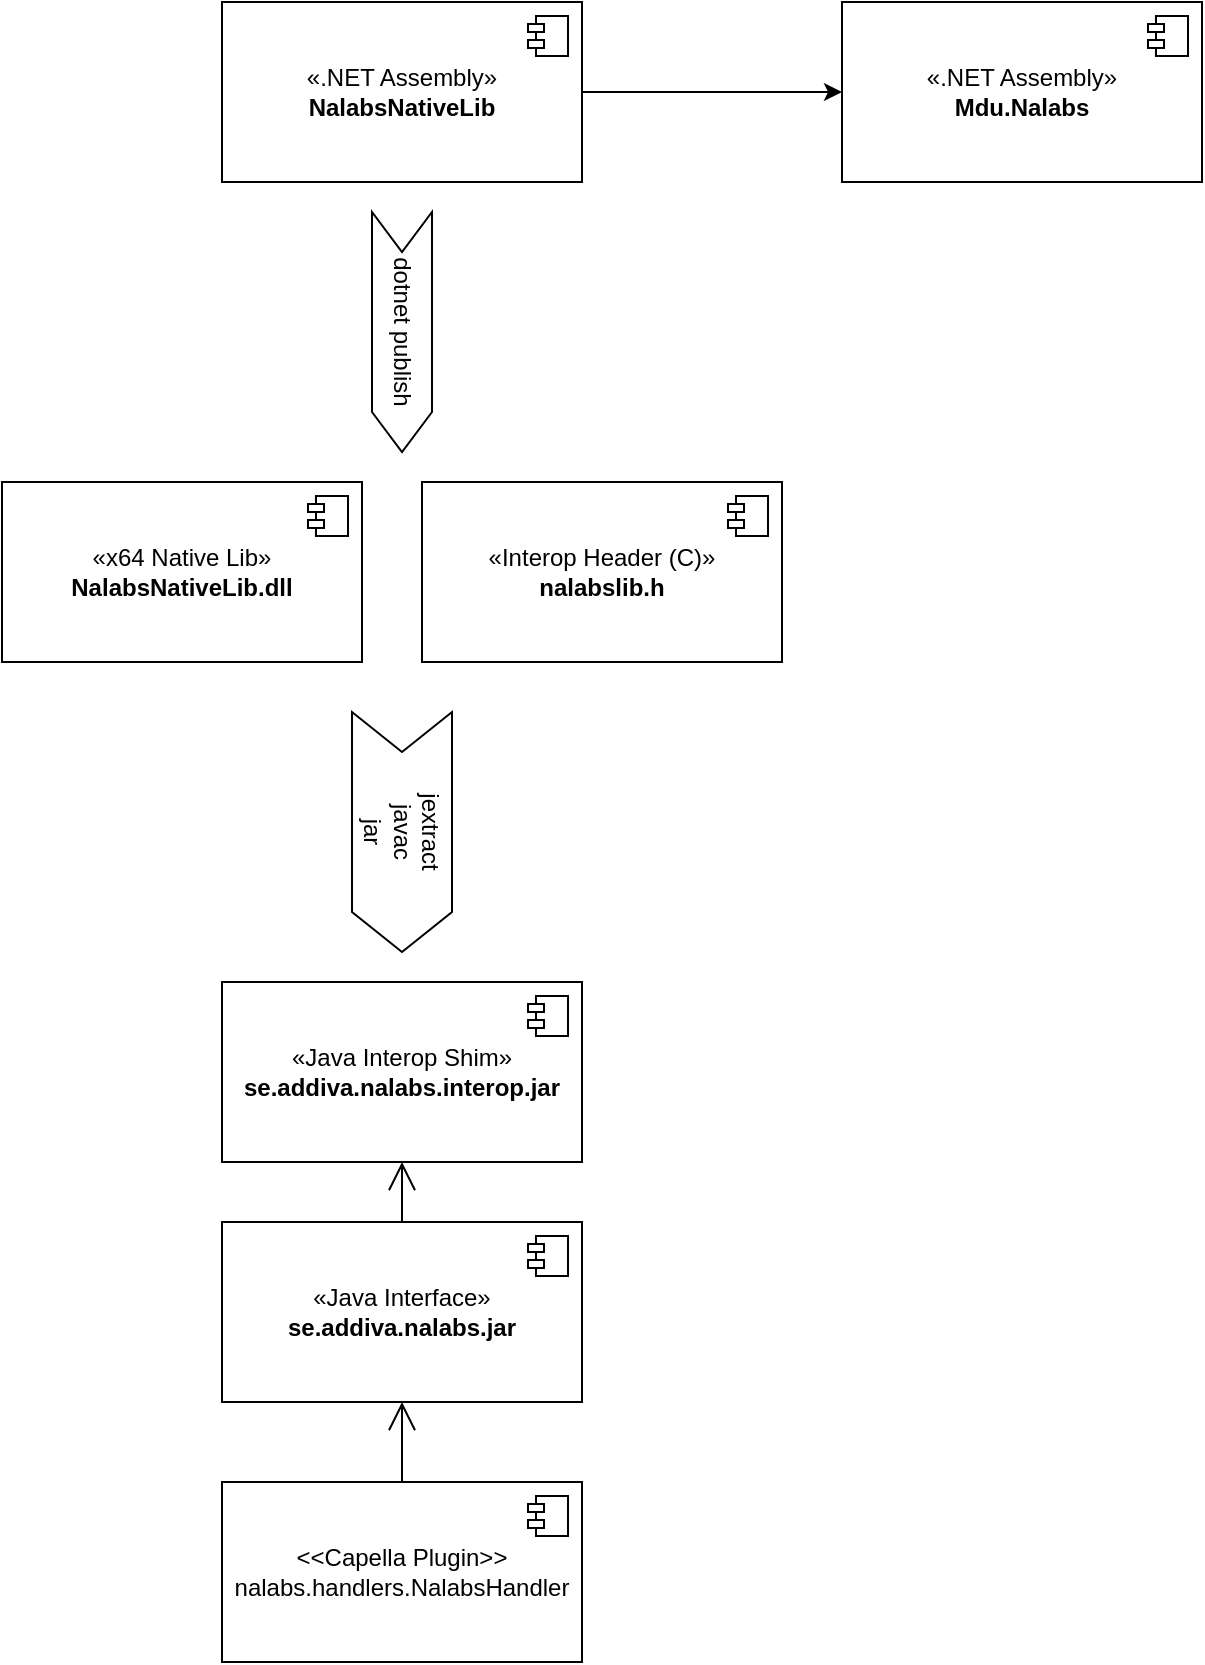 <mxfile version="24.7.17">
  <diagram name="Page-1" id="MGDGmpZSyVgaTRlbkTtH">
    <mxGraphModel dx="1832" dy="1170" grid="1" gridSize="10" guides="1" tooltips="1" connect="1" arrows="1" fold="1" page="1" pageScale="1" pageWidth="2339" pageHeight="3300" math="0" shadow="0">
      <root>
        <mxCell id="0" />
        <mxCell id="1" parent="0" />
        <mxCell id="g8Z4kxHq73Jc4_GuOxYK-3" style="edgeStyle=orthogonalEdgeStyle;rounded=0;orthogonalLoop=1;jettySize=auto;html=1;" parent="1" source="JlcqS9PgpwNqPmVSO1wy-2" target="g8Z4kxHq73Jc4_GuOxYK-1" edge="1">
          <mxGeometry relative="1" as="geometry" />
        </mxCell>
        <mxCell id="JlcqS9PgpwNqPmVSO1wy-2" value="«.NET Assembly»&lt;br&gt;&lt;b&gt;NalabsNativeLib&lt;/b&gt;" style="html=1;dropTarget=0;whiteSpace=wrap;" parent="1" vertex="1">
          <mxGeometry x="210" y="50" width="180" height="90" as="geometry" />
        </mxCell>
        <mxCell id="JlcqS9PgpwNqPmVSO1wy-3" value="" style="shape=module;jettyWidth=8;jettyHeight=4;" parent="JlcqS9PgpwNqPmVSO1wy-2" vertex="1">
          <mxGeometry x="1" width="20" height="20" relative="1" as="geometry">
            <mxPoint x="-27" y="7" as="offset" />
          </mxGeometry>
        </mxCell>
        <mxCell id="JlcqS9PgpwNqPmVSO1wy-4" value="«x64 Native Lib»&lt;br&gt;&lt;b&gt;NalabsNativeLib.dll&lt;/b&gt;" style="html=1;dropTarget=0;whiteSpace=wrap;" parent="1" vertex="1">
          <mxGeometry x="100" y="290" width="180" height="90" as="geometry" />
        </mxCell>
        <mxCell id="JlcqS9PgpwNqPmVSO1wy-5" value="" style="shape=module;jettyWidth=8;jettyHeight=4;" parent="JlcqS9PgpwNqPmVSO1wy-4" vertex="1">
          <mxGeometry x="1" width="20" height="20" relative="1" as="geometry">
            <mxPoint x="-27" y="7" as="offset" />
          </mxGeometry>
        </mxCell>
        <mxCell id="JlcqS9PgpwNqPmVSO1wy-6" value="«Java Interop Shim»&lt;br&gt;&lt;b&gt;se.addiva.nalabs.interop.jar&lt;/b&gt;" style="html=1;dropTarget=0;whiteSpace=wrap;" parent="1" vertex="1">
          <mxGeometry x="210" y="540" width="180" height="90" as="geometry" />
        </mxCell>
        <mxCell id="JlcqS9PgpwNqPmVSO1wy-7" value="" style="shape=module;jettyWidth=8;jettyHeight=4;" parent="JlcqS9PgpwNqPmVSO1wy-6" vertex="1">
          <mxGeometry x="1" width="20" height="20" relative="1" as="geometry">
            <mxPoint x="-27" y="7" as="offset" />
          </mxGeometry>
        </mxCell>
        <mxCell id="JlcqS9PgpwNqPmVSO1wy-8" value="«Interop Header (C)»&lt;br&gt;&lt;b&gt;nalabslib.h&lt;/b&gt;" style="html=1;dropTarget=0;whiteSpace=wrap;" parent="1" vertex="1">
          <mxGeometry x="310" y="290" width="180" height="90" as="geometry" />
        </mxCell>
        <mxCell id="JlcqS9PgpwNqPmVSO1wy-9" value="" style="shape=module;jettyWidth=8;jettyHeight=4;" parent="JlcqS9PgpwNqPmVSO1wy-8" vertex="1">
          <mxGeometry x="1" width="20" height="20" relative="1" as="geometry">
            <mxPoint x="-27" y="7" as="offset" />
          </mxGeometry>
        </mxCell>
        <mxCell id="JlcqS9PgpwNqPmVSO1wy-10" value="«Java Interface»&lt;br&gt;&lt;b&gt;se.addiva.nalabs.jar&lt;/b&gt;" style="html=1;dropTarget=0;whiteSpace=wrap;" parent="1" vertex="1">
          <mxGeometry x="210" y="660" width="180" height="90" as="geometry" />
        </mxCell>
        <mxCell id="JlcqS9PgpwNqPmVSO1wy-11" value="" style="shape=module;jettyWidth=8;jettyHeight=4;" parent="JlcqS9PgpwNqPmVSO1wy-10" vertex="1">
          <mxGeometry x="1" width="20" height="20" relative="1" as="geometry">
            <mxPoint x="-27" y="7" as="offset" />
          </mxGeometry>
        </mxCell>
        <mxCell id="JlcqS9PgpwNqPmVSO1wy-13" value="dotnet publish" style="shape=step;perimeter=stepPerimeter;whiteSpace=wrap;html=1;fixedSize=1;rotation=90;" parent="1" vertex="1">
          <mxGeometry x="240" y="200" width="120" height="30" as="geometry" />
        </mxCell>
        <mxCell id="JlcqS9PgpwNqPmVSO1wy-14" value="jextract&lt;br&gt;javac&lt;br&gt;jar" style="shape=step;perimeter=stepPerimeter;whiteSpace=wrap;html=1;fixedSize=1;rotation=90;" parent="1" vertex="1">
          <mxGeometry x="240" y="440" width="120" height="50" as="geometry" />
        </mxCell>
        <mxCell id="JlcqS9PgpwNqPmVSO1wy-19" value="&lt;div&gt;&amp;lt;&amp;lt;Capella Plugin&amp;gt;&amp;gt;&lt;/div&gt;nalabs.handlers.NalabsHandler" style="html=1;dropTarget=0;whiteSpace=wrap;" parent="1" vertex="1">
          <mxGeometry x="210" y="790" width="180" height="90" as="geometry" />
        </mxCell>
        <mxCell id="JlcqS9PgpwNqPmVSO1wy-20" value="" style="shape=module;jettyWidth=8;jettyHeight=4;" parent="JlcqS9PgpwNqPmVSO1wy-19" vertex="1">
          <mxGeometry x="1" width="20" height="20" relative="1" as="geometry">
            <mxPoint x="-27" y="7" as="offset" />
          </mxGeometry>
        </mxCell>
        <mxCell id="JlcqS9PgpwNqPmVSO1wy-21" value="" style="endArrow=open;endFill=1;endSize=12;html=1;rounded=0;exitX=0.5;exitY=0;exitDx=0;exitDy=0;entryX=0.5;entryY=1;entryDx=0;entryDy=0;" parent="1" source="JlcqS9PgpwNqPmVSO1wy-19" target="JlcqS9PgpwNqPmVSO1wy-10" edge="1">
          <mxGeometry width="160" relative="1" as="geometry">
            <mxPoint x="540" y="800" as="sourcePoint" />
            <mxPoint x="700" y="800" as="targetPoint" />
          </mxGeometry>
        </mxCell>
        <mxCell id="JlcqS9PgpwNqPmVSO1wy-22" value="" style="endArrow=open;endFill=1;endSize=12;html=1;rounded=0;exitX=0.5;exitY=0;exitDx=0;exitDy=0;entryX=0.5;entryY=1;entryDx=0;entryDy=0;" parent="1" source="JlcqS9PgpwNqPmVSO1wy-10" target="JlcqS9PgpwNqPmVSO1wy-6" edge="1">
          <mxGeometry width="160" relative="1" as="geometry">
            <mxPoint x="540" y="590" as="sourcePoint" />
            <mxPoint x="700" y="590" as="targetPoint" />
          </mxGeometry>
        </mxCell>
        <mxCell id="g8Z4kxHq73Jc4_GuOxYK-1" value="«.NET Assembly»&lt;br&gt;&lt;b&gt;Mdu.Nalabs&lt;/b&gt;" style="html=1;dropTarget=0;whiteSpace=wrap;" parent="1" vertex="1">
          <mxGeometry x="520" y="50" width="180" height="90" as="geometry" />
        </mxCell>
        <mxCell id="g8Z4kxHq73Jc4_GuOxYK-2" value="" style="shape=module;jettyWidth=8;jettyHeight=4;" parent="g8Z4kxHq73Jc4_GuOxYK-1" vertex="1">
          <mxGeometry x="1" width="20" height="20" relative="1" as="geometry">
            <mxPoint x="-27" y="7" as="offset" />
          </mxGeometry>
        </mxCell>
      </root>
    </mxGraphModel>
  </diagram>
</mxfile>
